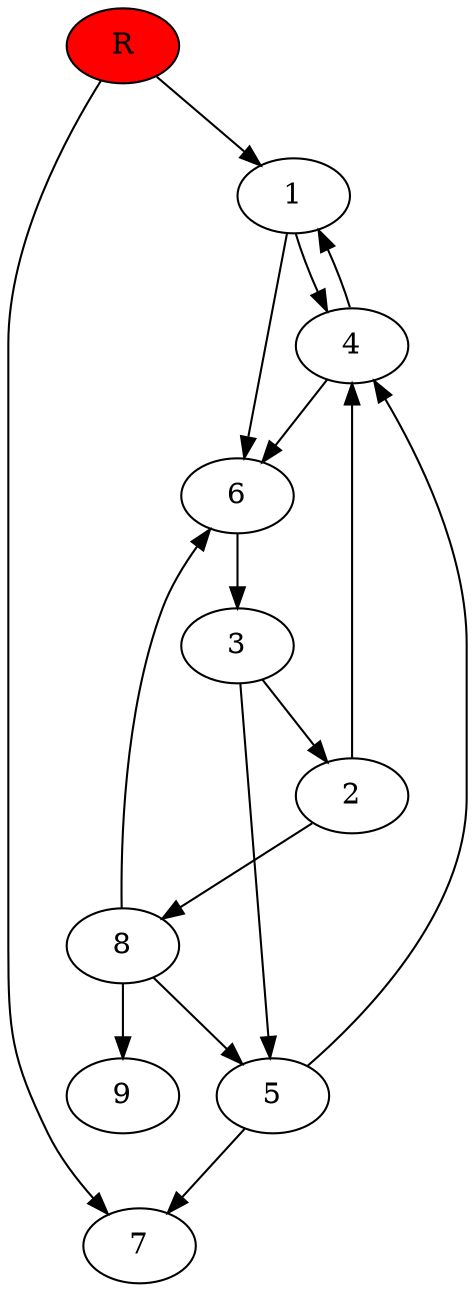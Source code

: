 digraph prb36674 {
	1
	2
	3
	4
	5
	6
	7
	8
	R [fillcolor="#ff0000" style=filled]
	1 -> 4
	1 -> 6
	2 -> 4
	2 -> 8
	3 -> 2
	3 -> 5
	4 -> 1
	4 -> 6
	5 -> 4
	5 -> 7
	6 -> 3
	8 -> 5
	8 -> 6
	8 -> 9
	R -> 1
	R -> 7
}
